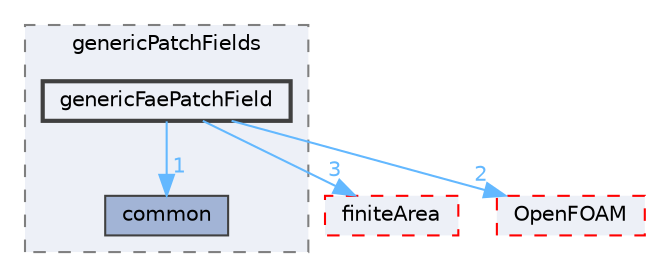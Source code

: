 digraph "src/genericPatchFields/genericFaePatchField"
{
 // LATEX_PDF_SIZE
  bgcolor="transparent";
  edge [fontname=Helvetica,fontsize=10,labelfontname=Helvetica,labelfontsize=10];
  node [fontname=Helvetica,fontsize=10,shape=box,height=0.2,width=0.4];
  compound=true
  subgraph clusterdir_3154ba193e3ac963c88d6c888f25ed6f {
    graph [ bgcolor="#edf0f7", pencolor="grey50", label="genericPatchFields", fontname=Helvetica,fontsize=10 style="filled,dashed", URL="dir_3154ba193e3ac963c88d6c888f25ed6f.html",tooltip=""]
  dir_b305bba4a5707b1a0c0f3395d124c33a [label="common", fillcolor="#a2b4d6", color="grey25", style="filled", URL="dir_b305bba4a5707b1a0c0f3395d124c33a.html",tooltip=""];
  dir_115c917d44c3deb39b1d156eb9e2d29a [label="genericFaePatchField", fillcolor="#edf0f7", color="grey25", style="filled,bold", URL="dir_115c917d44c3deb39b1d156eb9e2d29a.html",tooltip=""];
  }
  dir_b69a9eadfe761c231b266ce918b218a5 [label="finiteArea", fillcolor="#edf0f7", color="red", style="filled,dashed", URL="dir_b69a9eadfe761c231b266ce918b218a5.html",tooltip=""];
  dir_c5473ff19b20e6ec4dfe5c310b3778a8 [label="OpenFOAM", fillcolor="#edf0f7", color="red", style="filled,dashed", URL="dir_c5473ff19b20e6ec4dfe5c310b3778a8.html",tooltip=""];
  dir_115c917d44c3deb39b1d156eb9e2d29a->dir_b305bba4a5707b1a0c0f3395d124c33a [headlabel="1", labeldistance=1.5 headhref="dir_001612_000555.html" href="dir_001612_000555.html" color="steelblue1" fontcolor="steelblue1"];
  dir_115c917d44c3deb39b1d156eb9e2d29a->dir_b69a9eadfe761c231b266ce918b218a5 [headlabel="3", labeldistance=1.5 headhref="dir_001612_001385.html" href="dir_001612_001385.html" color="steelblue1" fontcolor="steelblue1"];
  dir_115c917d44c3deb39b1d156eb9e2d29a->dir_c5473ff19b20e6ec4dfe5c310b3778a8 [headlabel="2", labeldistance=1.5 headhref="dir_001612_002695.html" href="dir_001612_002695.html" color="steelblue1" fontcolor="steelblue1"];
}
